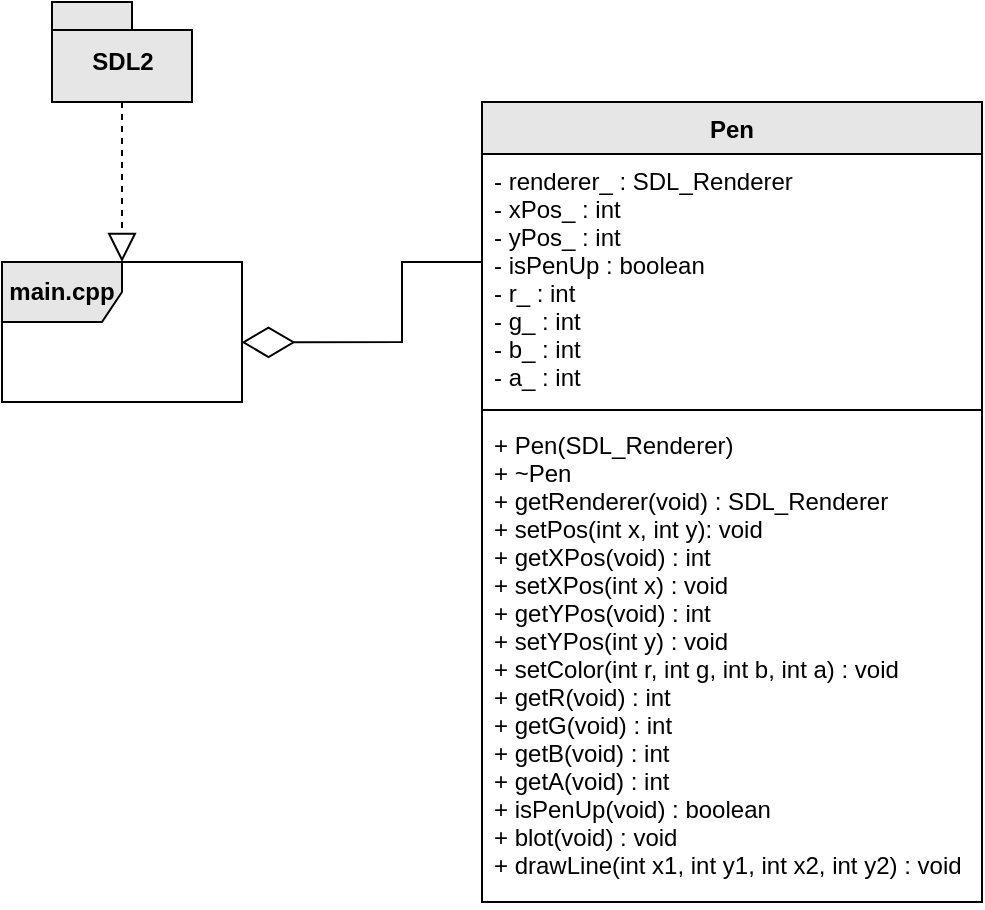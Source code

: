 <mxfile version="20.3.0" type="device"><diagram id="2uIwE5USRaKXt67dCuX_" name="Page-1"><mxGraphModel dx="1337" dy="481" grid="1" gridSize="10" guides="1" tooltips="1" connect="1" arrows="1" fold="1" page="1" pageScale="1" pageWidth="850" pageHeight="1100" math="0" shadow="0"><root><mxCell id="0"/><mxCell id="1" parent="0"/><mxCell id="DAbA1MflGW2ORRTl_hNP-1" value="Pen" style="swimlane;fontStyle=1;align=center;verticalAlign=top;childLayout=stackLayout;horizontal=1;startSize=26;horizontalStack=0;resizeParent=1;resizeParentMax=0;resizeLast=0;collapsible=1;marginBottom=0;fillColor=#E6E6E6;" vertex="1" parent="1"><mxGeometry x="360" y="120" width="250" height="400" as="geometry"/></mxCell><mxCell id="DAbA1MflGW2ORRTl_hNP-2" value="- renderer_ : SDL_Renderer&#10;- xPos_ : int&#10;- yPos_ : int&#10;- isPenUp : boolean&#10;- r_ : int&#10;- g_ : int&#10;- b_ : int&#10;- a_ : int" style="text;strokeColor=none;fillColor=none;align=left;verticalAlign=top;spacingLeft=4;spacingRight=4;overflow=hidden;rotatable=0;points=[[0,0.5],[1,0.5]];portConstraint=eastwest;" vertex="1" parent="DAbA1MflGW2ORRTl_hNP-1"><mxGeometry y="26" width="250" height="124" as="geometry"/></mxCell><mxCell id="DAbA1MflGW2ORRTl_hNP-3" value="" style="line;strokeWidth=1;fillColor=none;align=left;verticalAlign=middle;spacingTop=-1;spacingLeft=3;spacingRight=3;rotatable=0;labelPosition=right;points=[];portConstraint=eastwest;strokeColor=inherit;" vertex="1" parent="DAbA1MflGW2ORRTl_hNP-1"><mxGeometry y="150" width="250" height="8" as="geometry"/></mxCell><mxCell id="DAbA1MflGW2ORRTl_hNP-4" value="+ Pen(SDL_Renderer)&#10;+ ~Pen&#10;+ getRenderer(void) : SDL_Renderer&#10;+ setPos(int x, int y): void&#10;+ getXPos(void) : int&#10;+ setXPos(int x) : void&#10;+ getYPos(void) : int&#10;+ setYPos(int y) : void&#10;+ setColor(int r, int g, int b, int a) : void&#10;+ getR(void) : int&#10;+ getG(void) : int&#10;+ getB(void) : int&#10;+ getA(void) : int&#10;+ isPenUp(void) : boolean&#10;+ blot(void) : void&#10;+ drawLine(int x1, int y1, int x2, int y2) : void" style="text;strokeColor=none;fillColor=none;align=left;verticalAlign=top;spacingLeft=4;spacingRight=4;overflow=hidden;rotatable=0;points=[[0,0.5],[1,0.5]];portConstraint=eastwest;" vertex="1" parent="DAbA1MflGW2ORRTl_hNP-1"><mxGeometry y="158" width="250" height="242" as="geometry"/></mxCell><mxCell id="DAbA1MflGW2ORRTl_hNP-6" value="&lt;b&gt;main.cpp&lt;/b&gt;" style="shape=umlFrame;whiteSpace=wrap;html=1;fillColor=#E6E6E6;" vertex="1" parent="1"><mxGeometry x="120" y="200" width="120" height="70" as="geometry"/></mxCell><mxCell id="DAbA1MflGW2ORRTl_hNP-8" value="SDL2" style="shape=folder;fontStyle=1;spacingTop=10;tabWidth=40;tabHeight=14;tabPosition=left;html=1;fillColor=#E6E6E6;" vertex="1" parent="1"><mxGeometry x="145" y="70" width="70" height="50" as="geometry"/></mxCell><mxCell id="DAbA1MflGW2ORRTl_hNP-9" value="" style="endArrow=block;dashed=1;endFill=0;endSize=12;html=1;rounded=0;exitX=0.5;exitY=1;exitDx=0;exitDy=0;exitPerimeter=0;" edge="1" parent="1" source="DAbA1MflGW2ORRTl_hNP-8"><mxGeometry width="160" relative="1" as="geometry"><mxPoint x="660" y="280" as="sourcePoint"/><mxPoint x="180" y="200" as="targetPoint"/></mxGeometry></mxCell><mxCell id="DAbA1MflGW2ORRTl_hNP-13" value="" style="endArrow=diamondThin;endFill=0;endSize=24;html=1;rounded=0;entryX=0.998;entryY=0.574;entryDx=0;entryDy=0;entryPerimeter=0;" edge="1" parent="1" target="DAbA1MflGW2ORRTl_hNP-6"><mxGeometry width="160" relative="1" as="geometry"><mxPoint x="360" y="200" as="sourcePoint"/><mxPoint x="230" y="160" as="targetPoint"/><Array as="points"><mxPoint x="320" y="200"/><mxPoint x="320" y="240"/></Array></mxGeometry></mxCell></root></mxGraphModel></diagram></mxfile>